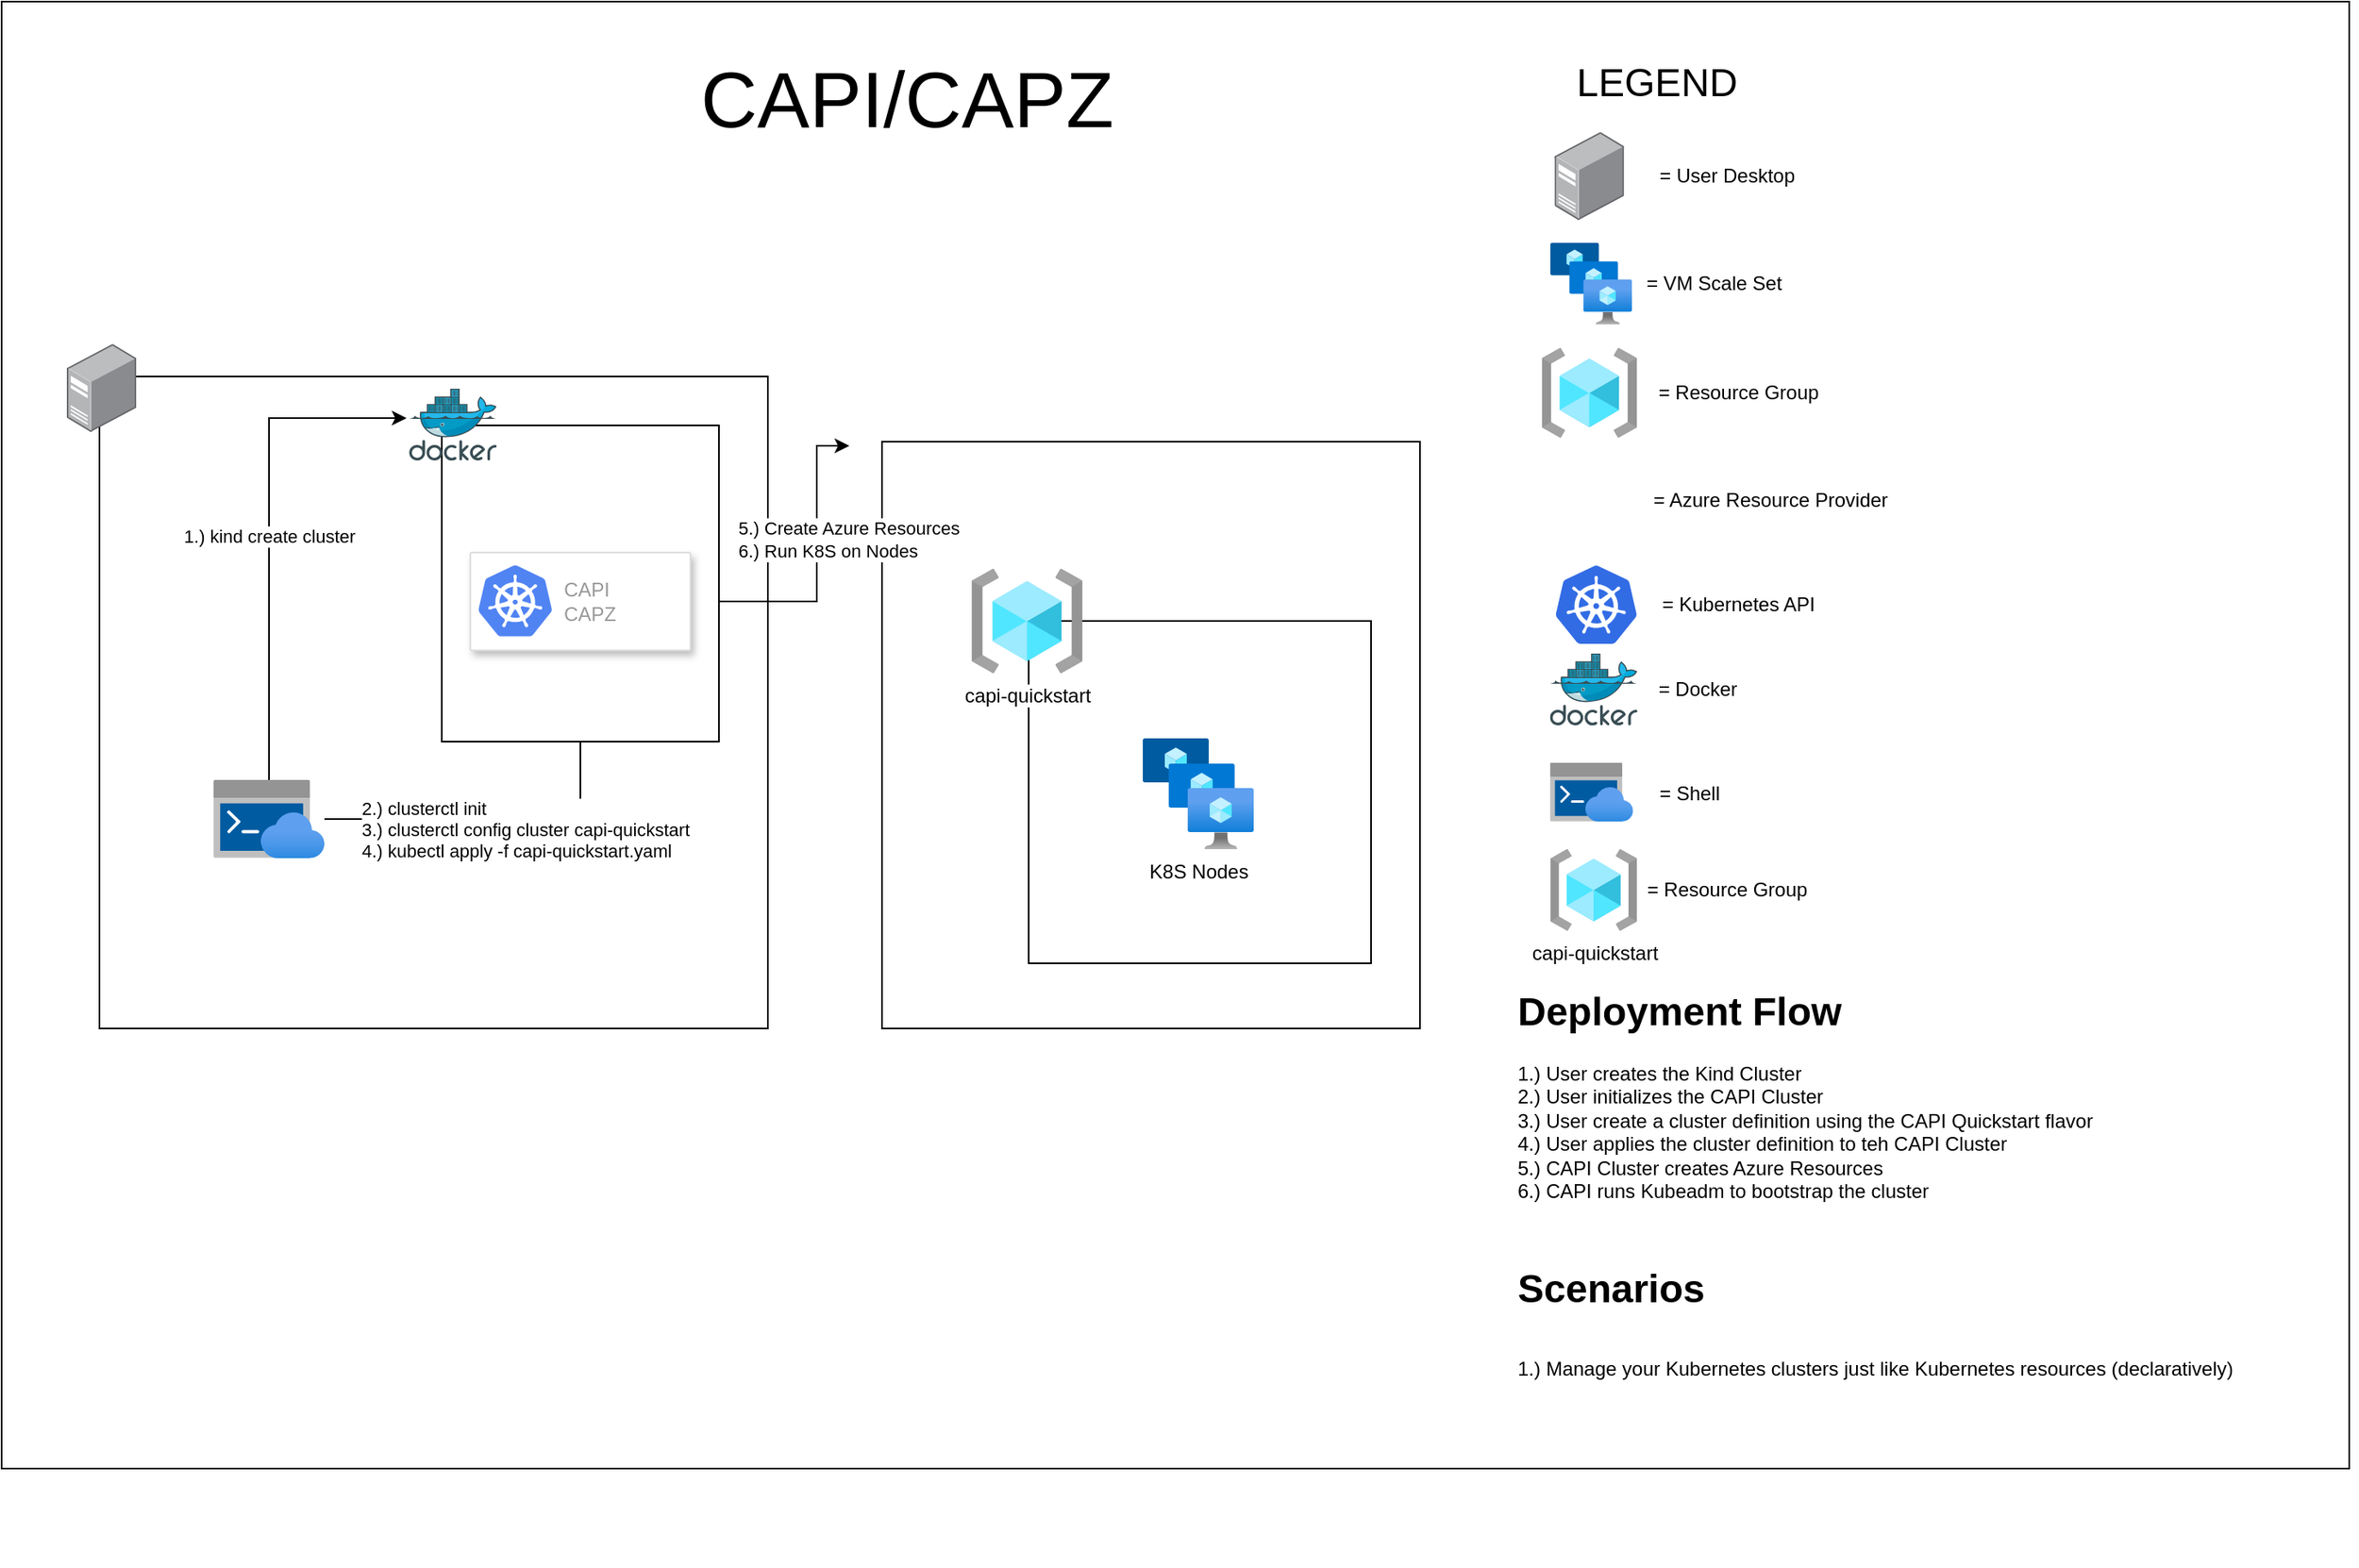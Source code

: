 <mxfile>
    <diagram id="kgB1ClSXhv1oSVVSdbCW" name="Page-1">
        <mxGraphModel dx="2552" dy="2085" grid="1" gridSize="10" guides="1" tooltips="1" connect="1" arrows="1" fold="1" page="1" pageScale="1" pageWidth="850" pageHeight="1100" math="0" shadow="0">
            <root>
                <mxCell id="0"/>
                <mxCell id="1" parent="0"/>
                <mxCell id="104" value="" style="rounded=0;whiteSpace=wrap;html=1;" vertex="1" parent="1">
                    <mxGeometry x="-170" y="-150" width="1440" height="900" as="geometry"/>
                </mxCell>
                <mxCell id="93" value="" style="rounded=0;whiteSpace=wrap;html=1;" vertex="1" parent="1">
                    <mxGeometry x="-110" y="80" width="410" height="400" as="geometry"/>
                </mxCell>
                <mxCell id="92" value="" style="rounded=0;whiteSpace=wrap;html=1;" vertex="1" parent="1">
                    <mxGeometry x="370" y="120" width="330" height="360" as="geometry"/>
                </mxCell>
                <mxCell id="91" value="" style="rounded=0;whiteSpace=wrap;html=1;" vertex="1" parent="1">
                    <mxGeometry x="460" y="230" width="210" height="210" as="geometry"/>
                </mxCell>
                <mxCell id="37" value="&lt;h1&gt;Deployment Flow&lt;/h1&gt;&lt;div&gt;1.) User creates the Kind Cluster&lt;/div&gt;&lt;div&gt;2.) User initializes the CAPI Cluster&lt;/div&gt;&lt;div&gt;3.) User create a cluster definition using the CAPI Quickstart flavor&lt;/div&gt;&lt;div&gt;4.) User applies the cluster definition to teh CAPI Cluster&lt;/div&gt;&lt;div&gt;5.) CAPI Cluster creates Azure Resources&lt;/div&gt;&lt;div&gt;6.) CAPI runs Kubeadm to bootstrap the cluster&lt;/div&gt;" style="text;html=1;strokeColor=none;fillColor=none;spacing=5;spacingTop=-20;whiteSpace=wrap;overflow=hidden;rounded=0;" vertex="1" parent="1">
                    <mxGeometry x="755" y="450" width="520" height="140" as="geometry"/>
                </mxCell>
                <mxCell id="39" value="= Resource Group" style="text;html=1;align=center;verticalAlign=middle;resizable=0;points=[];autosize=1;" vertex="1" parent="1">
                    <mxGeometry x="840" y="80" width="110" height="20" as="geometry"/>
                </mxCell>
                <mxCell id="44" value="&amp;nbsp;= Azure Resource Provider" style="text;html=1;align=center;verticalAlign=middle;resizable=0;points=[];autosize=1;" vertex="1" parent="1">
                    <mxGeometry x="833.13" y="146" width="160" height="20" as="geometry"/>
                </mxCell>
                <mxCell id="45" value="= Kubernetes API" style="text;html=1;align=center;verticalAlign=middle;resizable=0;points=[];autosize=1;" vertex="1" parent="1">
                    <mxGeometry x="840" y="210" width="110" height="20" as="geometry"/>
                </mxCell>
                <mxCell id="46" value="= Docker" style="text;html=1;align=center;verticalAlign=middle;resizable=0;points=[];autosize=1;" vertex="1" parent="1">
                    <mxGeometry x="840" y="262" width="60" height="20" as="geometry"/>
                </mxCell>
                <mxCell id="47" value="= Shell" style="text;html=1;align=center;verticalAlign=middle;resizable=0;points=[];autosize=1;" vertex="1" parent="1">
                    <mxGeometry x="840" y="326" width="50" height="20" as="geometry"/>
                </mxCell>
                <mxCell id="52" value="K8S Nodes" style="aspect=fixed;html=1;points=[];align=center;image;fontSize=12;image=img/lib/azure2/compute/VM_Scale_Sets.svg;" vertex="1" parent="1">
                    <mxGeometry x="530" y="302" width="68" height="68" as="geometry"/>
                </mxCell>
                <mxCell id="53" value="" style="aspect=fixed;html=1;points=[];align=center;image;fontSize=12;image=img/lib/azure2/compute/VM_Scale_Sets.svg;" vertex="1" parent="1">
                    <mxGeometry x="780" y="-2" width="50" height="50" as="geometry"/>
                </mxCell>
                <mxCell id="54" value="= VM Scale Set" style="text;html=1;align=center;verticalAlign=middle;resizable=0;points=[];autosize=1;" vertex="1" parent="1">
                    <mxGeometry x="830" y="13" width="100" height="20" as="geometry"/>
                </mxCell>
                <mxCell id="59" value="&lt;font style=&quot;font-size: 48px&quot;&gt;CAPI/CAPZ&lt;/font&gt;" style="text;html=1;align=center;verticalAlign=middle;resizable=0;points=[];autosize=1;" vertex="1" parent="1">
                    <mxGeometry x="250" y="-105" width="270" height="30" as="geometry"/>
                </mxCell>
                <mxCell id="60" value="&lt;font style=&quot;font-size: 24px&quot;&gt;LEGEND&lt;/font&gt;" style="text;html=1;align=center;verticalAlign=middle;resizable=0;points=[];autosize=1;" vertex="1" parent="1">
                    <mxGeometry x="790" y="-110" width="110" height="20" as="geometry"/>
                </mxCell>
                <mxCell id="64" value="&lt;h1&gt;&lt;span&gt;Scenarios&lt;/span&gt;&lt;/h1&gt;&lt;h1&gt;&lt;span style=&quot;font-size: 12px ; font-weight: normal&quot;&gt;1.) Manage your Kubernetes clusters just like Kubernetes resources (declaratively)&lt;/span&gt;&lt;/h1&gt;" style="text;html=1;strokeColor=none;fillColor=none;spacing=5;spacingTop=-20;whiteSpace=wrap;overflow=hidden;rounded=0;" vertex="1" parent="1">
                    <mxGeometry x="755" y="620" width="520" height="190" as="geometry"/>
                </mxCell>
                <mxCell id="86" style="edgeStyle=orthogonalEdgeStyle;rounded=0;orthogonalLoop=1;jettySize=auto;html=1;entryX=0;entryY=0.5;entryDx=0;entryDy=0;" edge="1" parent="1" source="73" target="85">
                    <mxGeometry relative="1" as="geometry">
                        <Array as="points">
                            <mxPoint x="330" y="218"/>
                            <mxPoint x="330" y="123"/>
                        </Array>
                    </mxGeometry>
                </mxCell>
                <mxCell id="87" value="5.) Create Azure Resources&lt;br&gt;6.) Run K8S on Nodes" style="edgeLabel;html=1;align=left;verticalAlign=middle;resizable=0;points=[];" vertex="1" connectable="0" parent="86">
                    <mxGeometry x="0.131" y="-2" relative="1" as="geometry">
                        <mxPoint x="-52" y="-7.17" as="offset"/>
                    </mxGeometry>
                </mxCell>
                <mxCell id="76" style="edgeStyle=orthogonalEdgeStyle;rounded=0;orthogonalLoop=1;jettySize=auto;html=1;entryX=-0.029;entryY=0.42;entryDx=0;entryDy=0;entryPerimeter=0;" edge="1" parent="1" source="75" target="65">
                    <mxGeometry relative="1" as="geometry">
                        <Array as="points">
                            <mxPoint x="-6" y="105.5"/>
                            <mxPoint x="78" y="105.5"/>
                        </Array>
                    </mxGeometry>
                </mxCell>
                <mxCell id="77" value="1.) kind create cluster" style="edgeLabel;html=1;align=center;verticalAlign=middle;resizable=0;points=[];" vertex="1" connectable="0" parent="76">
                    <mxGeometry x="-0.567" y="3" relative="1" as="geometry">
                        <mxPoint x="3" y="-83.33" as="offset"/>
                    </mxGeometry>
                </mxCell>
                <mxCell id="79" style="edgeStyle=orthogonalEdgeStyle;rounded=0;orthogonalLoop=1;jettySize=auto;html=1;" edge="1" parent="1" source="75" target="73">
                    <mxGeometry relative="1" as="geometry"/>
                </mxCell>
                <mxCell id="80" value="2.) clusterctl init&lt;br&gt;3.) clusterctl config cluster capi-quickstart&lt;br&gt;4.) kubectl apply -f capi-quickstart.yaml" style="edgeLabel;html=1;align=left;verticalAlign=middle;resizable=0;points=[];" vertex="1" connectable="0" parent="79">
                    <mxGeometry x="-0.242" y="-1" relative="1" as="geometry">
                        <mxPoint x="-77.17" y="5" as="offset"/>
                    </mxGeometry>
                </mxCell>
                <mxCell id="75" value="" style="aspect=fixed;html=1;points=[];align=center;image;fontSize=12;image=img/lib/azure2/preview/Azure_Cloud_Shell.svg;" vertex="1" parent="1">
                    <mxGeometry x="-40" y="327.5" width="68" height="48" as="geometry"/>
                </mxCell>
                <mxCell id="85" value="" style="shape=image;verticalLabelPosition=bottom;labelBackgroundColor=#ffffff;verticalAlign=top;aspect=fixed;imageAspect=0;image=https://www.vaisulweb.com/wp-content/uploads/2019/02/azure_logo_794_new.png;" vertex="1" parent="1">
                    <mxGeometry x="350" y="97.5" width="50" height="50" as="geometry"/>
                </mxCell>
                <mxCell id="88" value="capi-quickstart" style="aspect=fixed;html=1;points=[];align=center;image;fontSize=12;image=img/lib/azure2/general/Resource_Groups.svg;" vertex="1" parent="1">
                    <mxGeometry x="425" y="198" width="68" height="64" as="geometry"/>
                </mxCell>
                <mxCell id="89" value="capi-quickstart" style="aspect=fixed;html=1;points=[];align=center;image;fontSize=12;image=img/lib/azure2/general/Resource_Groups.svg;" vertex="1" parent="1">
                    <mxGeometry x="780" y="370" width="53.13" height="50" as="geometry"/>
                </mxCell>
                <mxCell id="90" value="= Resource Group" style="text;html=1;align=center;verticalAlign=middle;resizable=0;points=[];autosize=1;" vertex="1" parent="1">
                    <mxGeometry x="833.13" y="385" width="110" height="20" as="geometry"/>
                </mxCell>
                <mxCell id="95" value="" style="points=[];aspect=fixed;html=1;align=center;shadow=0;dashed=0;image;image=img/lib/allied_telesis/computer_and_terminals/Server_Desktop.svg;" vertex="1" parent="1">
                    <mxGeometry x="-130" y="60" width="42.6" height="54" as="geometry"/>
                </mxCell>
                <mxCell id="96" value="" style="rounded=0;whiteSpace=wrap;html=1;" vertex="1" parent="1">
                    <mxGeometry x="100" y="110" width="170" height="194" as="geometry"/>
                </mxCell>
                <mxCell id="73" value="" style="strokeColor=#dddddd;shadow=1;strokeWidth=1;rounded=1;absoluteArcSize=1;arcSize=2;" vertex="1" parent="1">
                    <mxGeometry x="117.5" y="188" width="135" height="60" as="geometry"/>
                </mxCell>
                <mxCell id="74" value="CAPI&lt;br&gt;CAPZ" style="dashed=0;connectable=0;html=1;fillColor=#5184F3;strokeColor=none;shape=mxgraph.gcp2.kubernetes_logo;part=1;labelPosition=right;verticalLabelPosition=middle;align=left;verticalAlign=middle;spacingLeft=5;fontColor=#999999;fontSize=12;" vertex="1" parent="73">
                    <mxGeometry width="45" height="43.65" relative="1" as="geometry">
                        <mxPoint x="5" y="7.675" as="offset"/>
                    </mxGeometry>
                </mxCell>
                <mxCell id="65" value="" style="aspect=fixed;html=1;points=[];align=center;image;fontSize=12;image=img/lib/mscae/Docker.svg;" vertex="1" parent="1">
                    <mxGeometry x="80" y="87.5" width="53.66" height="44" as="geometry"/>
                </mxCell>
                <mxCell id="97" value="" style="aspect=fixed;html=1;points=[];align=center;image;fontSize=12;image=img/lib/azure2/general/Resource_Groups.svg;" vertex="1" parent="1">
                    <mxGeometry x="774.69" y="62.5" width="58.44" height="55" as="geometry"/>
                </mxCell>
                <mxCell id="98" value="" style="shape=image;verticalLabelPosition=bottom;labelBackgroundColor=#ffffff;verticalAlign=top;aspect=fixed;imageAspect=0;image=https://www.vaisulweb.com/wp-content/uploads/2019/02/azure_logo_794_new.png;" vertex="1" parent="1">
                    <mxGeometry x="783.13" y="131" width="50" height="50" as="geometry"/>
                </mxCell>
                <mxCell id="99" value="" style="aspect=fixed;html=1;points=[];align=center;image;fontSize=12;image=img/lib/mscae/Kubernetes.svg;" vertex="1" parent="1">
                    <mxGeometry x="783.13" y="196" width="50" height="48" as="geometry"/>
                </mxCell>
                <mxCell id="100" value="" style="aspect=fixed;html=1;points=[];align=center;image;fontSize=12;image=img/lib/mscae/Docker.svg;" vertex="1" parent="1">
                    <mxGeometry x="779.74" y="250" width="53.66" height="44" as="geometry"/>
                </mxCell>
                <mxCell id="101" value="" style="aspect=fixed;html=1;points=[];align=center;image;fontSize=12;image=img/lib/azure2/preview/Azure_Cloud_Shell.svg;" vertex="1" parent="1">
                    <mxGeometry x="779.74" y="317" width="51" height="36" as="geometry"/>
                </mxCell>
                <mxCell id="102" value="" style="points=[];aspect=fixed;html=1;align=center;shadow=0;dashed=0;image;image=img/lib/allied_telesis/computer_and_terminals/Server_Desktop.svg;" vertex="1" parent="1">
                    <mxGeometry x="782.61" y="-70" width="42.6" height="54" as="geometry"/>
                </mxCell>
                <mxCell id="103" value="= User Desktop" style="text;html=1;align=center;verticalAlign=middle;resizable=0;points=[];autosize=1;" vertex="1" parent="1">
                    <mxGeometry x="838.13" y="-53" width="100" height="20" as="geometry"/>
                </mxCell>
            </root>
        </mxGraphModel>
    </diagram>
</mxfile>